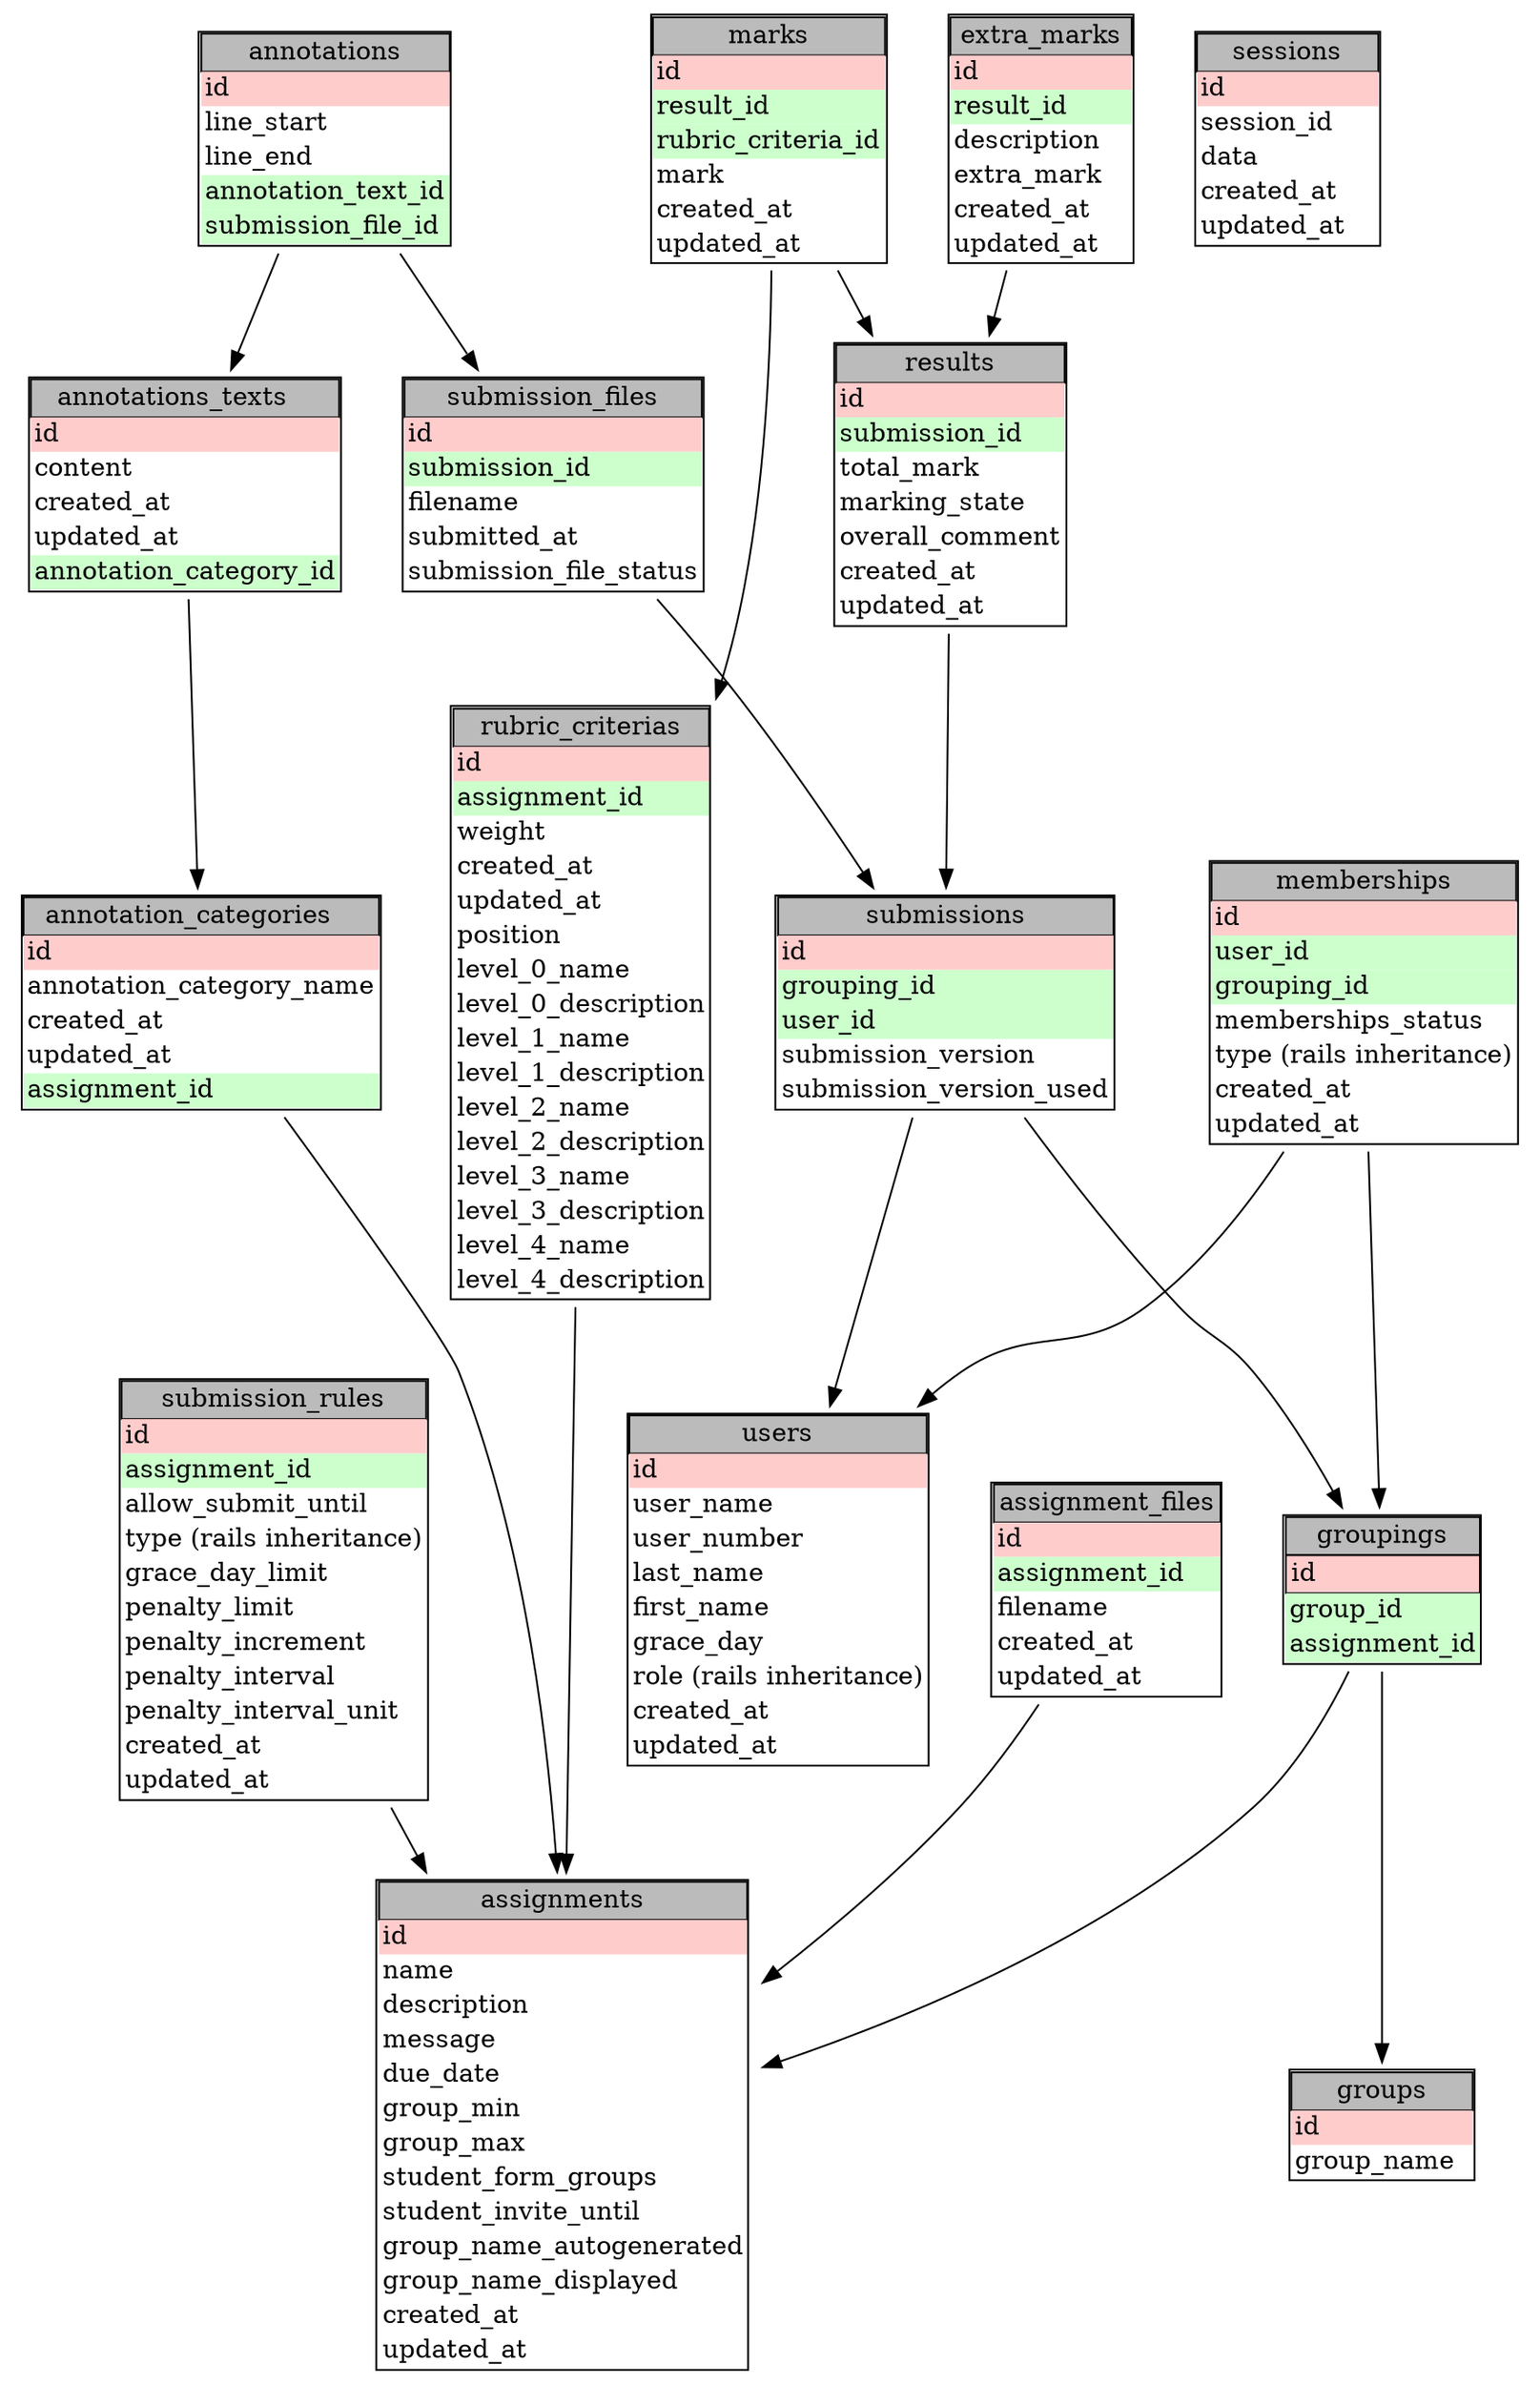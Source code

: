 digraph G {
   annotation_categories -> assignments;
   annotation_texts -> annotation_categories;
   annotations -> annotation_texts;
   annotations -> submission_files;
   assignment_files -> assignments;
   extra_marks -> results;
   groupings -> groups; 
   groupings -> assignments;
   memberships -> groupings;
   memberships -> users;
   marks -> rubric_criterias;
   marks -> results;
   results -> submissions;
   rubric_criterias -> assignments;
   submissions -> groupings;
   submissions -> users; 
   submission_files -> submissions;
   submission_rules -> assignments;
      


  
   annotation_categories [url="" label = <<table border="1" cellborder="0"
   cellspacing="0" width="100">
   <tr><td border="1" bgcolor="#bbbbbb" width="100">annotation_categories
   </td></tr>
   <tr><td width="100" align="left" bgcolor="#ffcccc">id</td></tr>
   <tr><td width="100" align="left">annotation_category_name</td></tr>
   <tr><td width="100" align="left">created_at</td></tr>
   <tr><td width="100" align="left">updated_at</td></tr>
   <tr><td width="100" bgcolor="#ccffcc" align="left">assignment_id</td></tr>
   </table>> shape = "plaintext" ];

   annotation_texts [url="" label = <<table border="1" cellborder="0"
   cellspacing="0" width="100">
   <tr><td border="1" bgcolor="#bbbbbb" width="100">annotations_texts
   </td></tr>
   <tr><td width="100" bgcolor="#ffcccc" align="left">id</td></tr>
   <tr><td width="100" align="left">content</td></tr>
   <tr><td width="100" align="left">created_at</td></tr>
   <tr><td width="100" align="left">updated_at</td></tr>
   <tr><td width="100" bgcolor="#ccffcc" align="left">annotation_category_id</td></tr>
   </table>> shape = "plaintext" ];

   annotations [url="" label = <<table border="1" cellborder="0"
   cellspacing="0" width="100">
   <tr><td border="1" bgcolor="#bbbbbb" width="100">annotations</td></tr>
   <tr><td width="100" bgcolor="#ffcccc" align="left">id</td></tr>
   <tr><td width="100" align="left">line_start</td></tr>
   <tr><td width="100" align="left">line_end</td></tr>
   <tr><td width="100" bgcolor="#ccffcc" align="left">annotation_text_id</td></tr>
   <tr><td width="100" bgcolor="#ccffcc" align="left">submission_file_id</td></tr>
   </table>> shape = "plaintext" ];

   assignment_files [url="" label = <<table border="1" cellborder="0"
   cellspacing="0" width="100">
   <tr><td border="1" bgcolor="#bbbbbb" width="100">assignment_files</td></tr>
   <tr><td width="100" bgcolor="#ffcccc" align="left">id</td></tr>
   <tr><td width="100" bgcolor="#ccffcc" align="left">assignment_id</td></tr>
   <tr><td width="100" align="left">filename</td></tr>
   <tr><td width="100" align="left">created_at</td></tr>
   <tr><td width="100" align="left">updated_at</td></tr>
   </table>> shape = "plaintext" ];

   assignments [url="" label = <<table border="1" cellborder="0"
   cellspacing="0" width="100">
   <tr><td border="1" bgcolor="#bbbbbb" width="100">assignments</td></tr>
   <tr><td width="100" bgcolor="#ffcccc" align="left">id</td></tr>
   <tr><td width="100" align="left">name</td></tr>
   <tr><td width="100" align="left">description</td></tr>
   <tr><td width="100" align="left">message</td></tr>
   <tr><td width="100" align="left">due_date</td></tr>
   <tr><td width="100" align="left">group_min</td></tr>
   <tr><td width="100" align="left">group_max</td></tr>
   <tr><td width="100" align="left">student_form_groups</td></tr>
   <tr><td width="100" align="left">student_invite_until</td></tr>
   <tr><td width="100" align="left">group_name_autogenerated</td></tr>
   <tr><td width="100" align="left">group_name_displayed</td></tr>
   <tr><td width="100" align="left">created_at</td></tr>
   <tr><td width="100" align="left">updated_at</td></tr>
   </table>> shape = "plaintext" ];

   extra_marks [url="" label = <<table border="1" cellborder="0"
   cellspacing="0" width="100">
   <tr><td border="1" bgcolor="#bbbbbb" width="100">extra_marks</td></tr>
   <tr><td width="100" bgcolor="#ffcccc" align="left">id</td></tr>
   <tr><td width="100" bgcolor="#ccffcc" align="left">result_id</td></tr>
   <tr><td width="100" align="left">description</td></tr>
   <tr><td width="100" align="left">extra_mark</td></tr>
   <tr><td width="100" align="left">created_at</td></tr>
   <tr><td width="100" align="left">updated_at</td></tr>
   </table>> shape = "plaintext" ];

   groups [url="" label = <<table border="1" cellborder="0"
   cellspacing="0" width="100">
   <tr><td border="1" bgcolor="#bbbbbb" width="100">groups</td></tr>
   <tr><td width="100" bgcolor="#ffcccc" align="left">id</td></tr> 
   <tr><td width="100" align="left">group_name</td></tr>
   </table>> shape = "plaintext" ];


   marks [url="" label = <<table border="1" cellborder="0"
   cellspacing="0" width="100">
   <tr><td border="1" bgcolor="#bbbbbb" width="100">marks</td></tr>
   <tr><td width="100" bgcolor="#ffcccc" align="left">id</td></tr>
   <tr><td width="100" bgcolor="#ccffcc" align="left">result_id</td></tr>
   <tr><td width="100" bgcolor="#ccffcc" align="left">rubric_criteria_id</td></tr>
   <tr><td width="100" align="left">mark</td></tr>
   <tr><td width="100" align="left">created_at</td></tr>
   <tr><td width="100" align="left">updated_at</td></tr>
   </table>> shape = "plaintext" ];

   memberships [url="" label = <<table border="1" cellborder="0"
   cellspacing="0" width="100">
   <tr><td border="1" bgcolor="#bbbbbb" width="100">memberships</td></tr>
   <tr><td width="100" bgcolor="#ffcccc" align="left">id</td></tr>
   <tr><td width="100" bgcolor="#ccffcc" align="left">user_id</td></tr>
   <tr><td width="100" bgcolor="#ccffcc" align="left">grouping_id</td></tr>
   <tr><td width="100" align="left">memberships_status</td></tr>
   <tr><td width="100" align="left">type (rails inheritance)</td></tr>
   <tr><td width="100" align="left">created_at</td></tr>
   <tr><td width="100" align="left">updated_at</td></tr>
   </table>> shape = "plaintext" ];

   results [url="" label = <<table border="1" cellborder="0"
   cellspacing="0" width="100">
   <tr><td border="1" bgcolor="#bbbbbb" width="100">results</td></tr>
   <tr><td width="100" bgcolor="#ffcccc" align="left">id</td></tr>
   <tr><td width="100" bgcolor="#ccffcc" align="left">submission_id</td></tr>
   <tr><td width="100" align="left">total_mark</td></tr>
   <tr><td width="100" align="left">marking_state</td></tr>
   <tr><td width="100" align="left">overall_comment</td></tr>
   <tr><td width="100" align="left">created_at</td></tr>
   <tr><td width="100" align="left">updated_at</td></tr>
   </table>> shape = "plaintext" ];

   rubric_criterias [url="" label = <<table border="1" cellborder="0"
   cellspacing="0" width="100">
   <tr><td border="1" bgcolor="#bbbbbb" width="100">rubric_criterias</td></tr>
   <tr><td width="100" bgcolor="#ffcccc" align="left">id</td></tr>
   <tr><td width="100" bgcolor="#ccffcc" align="left">assignment_id</td></tr>
   <tr><td width="100" align="left">weight</td></tr>
   <tr><td width="100" align="left">created_at</td></tr>
   <tr><td width="100" align="left">updated_at</td></tr>
   <tr><td width="100" align="left">position</td></tr>
   <tr><td width="100" align="left">level_0_name</td></tr>
   <tr><td width="100" align="left">level_0_description</td></tr>
   <tr><td width="100" align="left">level_1_name</td></tr>
   <tr><td width="100" align="left">level_1_description</td></tr>
   <tr><td width="100" align="left">level_2_name</td></tr>
   <tr><td width="100" align="left">level_2_description</td></tr>
   <tr><td width="100" align="left">level_3_name</td></tr>
   <tr><td width="100" align="left">level_3_description</td></tr>
   <tr><td width="100" align="left">level_4_name</td></tr>
   <tr><td width="100" align="left">level_4_description</td></tr>  
   </table>> shape = "plaintext" ];

   sessions [url="" label = <<table border="1" cellborder="0"
   cellspacing="0" width="100">
   <tr><td border="1" bgcolor="#bbbbbb" width="100">sessions</td></tr>
   <tr><td width="100" bgcolor="#ffcccc" align="left">id</td></tr>
   <tr><td width="100" align="left">session_id</td></tr>
   <tr><td width="100" align="left">data</td></tr>
   <tr><td width="100" align="left">created_at</td></tr>
   <tr><td width="100" align="left">updated_at</td></tr>
   </table>> shape = "plaintext" ];

   submission_files [url="" label = <<table border="1" cellborder="0"
   cellspacing="0" width="100">
   <tr><td border="1" bgcolor="#bbbbbb" width="100">submission_files</td></tr>
   <tr><td width="100" bgcolor="#ffcccc" align="left">id</td></tr>
   <tr><td width="100" bgcolor="#ccffcc" align="left">submission_id</td></tr>
   <tr><td width="100" align="left">filename</td></tr> 
   <tr><td width="100" align="left">submitted_at</td></tr>
   <tr><td width="100" align="left">submission_file_status</td></tr>
   </table>> shape = "plaintext" ];

   submission_rules [url="" label = <<table border="1" cellborder="0"
   cellspacing="0" width="100">
   <tr><td border="1" bgcolor="#bbbbbb" width="100">submission_rules</td></tr>
   <tr><td width="100" bgcolor="#ffcccc" align="left">id</td></tr>
   <tr><td width="100" bgcolor="#ccffcc" align="left">assignment_id</td></tr>
   <tr><td width="100" align="left">allow_submit_until</td></tr>
   <tr><td width="100" align="left">type (rails inheritance)</td></tr>
   <tr><td width="100" align="left">grace_day_limit</td></tr>
   <tr><td width="100" align="left">penalty_limit</td></tr>
   <tr><td width="100" align="left">penalty_increment</td></tr>
   <tr><td width="100" align="left">penalty_interval</td></tr>
   <tr><td width="100" align="left">penalty_interval_unit</td></tr>
   <tr><td width="100" align="left">created_at</td></tr>
   <tr><td width="100" align="left">updated_at</td></tr>
   </table>> shape = "plaintext" ];

   submissions [url="" label = <<table border="1" cellborder="0"
   cellspacing="0" width="100">
   <tr><td border="1" bgcolor="#bbbbbb" width="100">submissions</td></tr>
   <tr><td width="100" bgcolor="#ffcccc" align="left">id</td></tr>
   <tr><td width="100" bgcolor="#ccffcc" align="left">grouping_id</td></tr>
   <tr><td width="100" bgcolor="#ccffcc" align="left">user_id</td></tr>
   <tr><td width="100"  align="left">submission_version</td></tr>
   <tr><td width="100"  align="left">submission_version_used</td></tr>
   </table>> shape = "plaintext" ];

   users [url="" label = <<table border="1" cellborder="0"
   cellspacing="0" width="100">
   <tr><td border="1" bgcolor="#bbbbbb" width="100">users</td></tr>
   <tr><td width="100" bgcolor="#ffcccc" align="left">id</td></tr>
   <tr><td width="100" align="left">user_name</td></tr>
   <tr><td width="100" align="left">user_number</td></tr>
   <tr><td width="100" align="left">last_name</td></tr>
   <tr><td width="100" align="left">first_name</td></tr>
   <tr><td width="100" align="left">grace_day</td></tr>
   <tr><td width="100" align="left">role (rails inheritance)</td></tr>
   <tr><td width="100" align="left">created_at</td></tr>
   <tr><td width="100" align="left">updated_at</td></tr>
   </table>> shape = "plaintext" ];

   groupings [url="" label = <<table border="1" cellborder="0"
   cellspacing="0" width="100">
   <tr><td border="1" bgcolor="#bbbbbb" width="100">groupings</td></tr>
   <tr><td border="1" bgcolor="#ffcccc" width="100" align="left">id</td></tr>
   <tr><td width="100" bgcolor="#ccffcc" align="left">group_id</td></tr>
   <tr><td width="100" align="left" bgcolor="#ccffcc">assignment_id</td></tr>
   </table>> shape = "plaintext" ];



}
